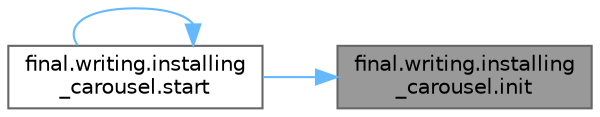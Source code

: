 digraph "final.writing.installing_carousel.init"
{
 // LATEX_PDF_SIZE
  bgcolor="transparent";
  edge [fontname=Helvetica,fontsize=10,labelfontname=Helvetica,labelfontsize=10];
  node [fontname=Helvetica,fontsize=10,shape=box,height=0.2,width=0.4];
  rankdir="RL";
  Node1 [label="final.writing.installing\l_carousel.init",height=0.2,width=0.4,color="gray40", fillcolor="grey60", style="filled", fontcolor="black",tooltip=" "];
  Node1 -> Node2 [dir="back",color="steelblue1",style="solid"];
  Node2 [label="final.writing.installing\l_carousel.start",height=0.2,width=0.4,color="grey40", fillcolor="white", style="filled",URL="$d7/df7/classfinal_1_1writing_1_1installing__carousel.html#ad1b3e99a12855c76ffc7c6670e6b8b57",tooltip=" "];
  Node2 -> Node2 [dir="back",color="steelblue1",style="solid"];
}
